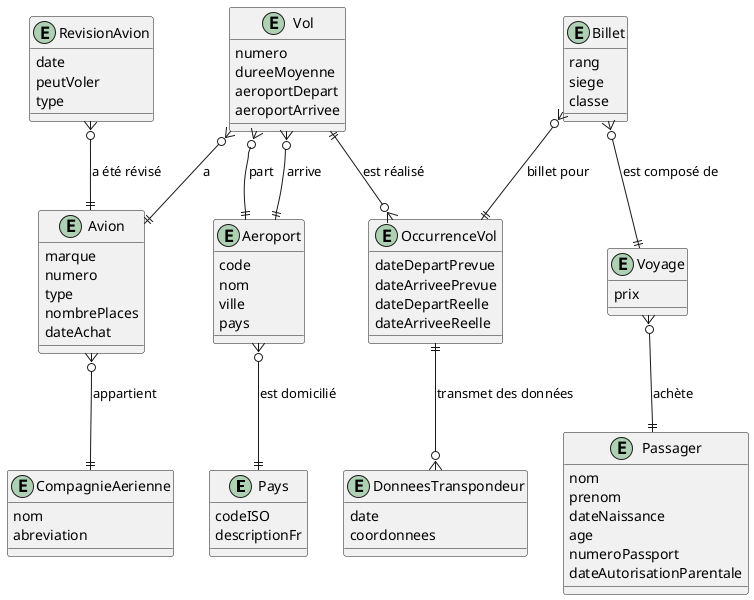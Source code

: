 @startuml erd_airline_reservation_logique

entity Pays {
    codeISO
    descriptionFr
}

entity Avion {
    marque
    numero
    type
    nombrePlaces
    dateAchat
}

entity Aeroport {
    code
    nom
    ville
    pays
}

entity OccurrenceVol {
    dateDepartPrevue
    dateArriveePrevue
    dateDepartReelle
    dateArriveeReelle
}

entity Vol {
    numero
    dureeMoyenne
    aeroportDepart
    aeroportArrivee
}

entity DonneesTranspondeur {
    date
    coordonnees
}

entity RevisionAvion {
    date
    peutVoler
    type 
    ' https://fr.wikipedia.org/wiki/Visites_de_maintenance_des_avions
    ' A : / mois ou 500h de vol
    ' C : 
}

entity CompagnieAerienne {
    nom
    abreviation
}

entity Voyage {
    prix
}

entity Billet {
    rang
    siege
    classe
}

entity Passager {
    nom
    prenom
    dateNaissance
    age
    numeroPassport
    dateAutorisationParentale
}

Vol }o--|| Aeroport: arrive
Vol }o--|| Aeroport: part
Vol }o--|| Avion: a
Vol ||--o{ OccurrenceVol: est réalisé

Avion }o--|| CompagnieAerienne: appartient

Billet }o--|| Voyage: est composé de
Billet }o--|| OccurrenceVol: billet pour

Voyage }o--|| Passager: achète

Aeroport }o--|| Pays: est domicilié

OccurrenceVol ||--o{ DonneesTranspondeur: transmet des données

RevisionAvion }o--|| Avion: a été révisé

@enduml

